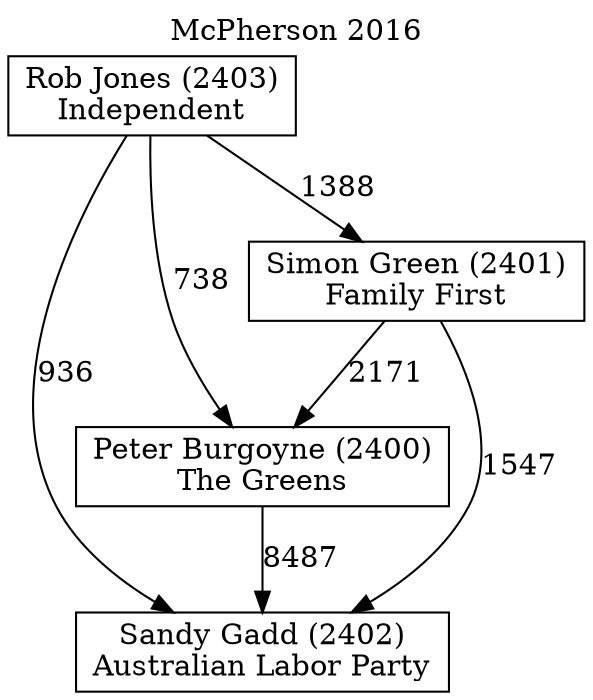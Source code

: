 // House preference flow
digraph "Sandy Gadd (2402)_McPherson_2016" {
	graph [label="McPherson 2016" labelloc=t mclimit=10]
	node [shape=box]
	"Sandy Gadd (2402)" [label="Sandy Gadd (2402)
Australian Labor Party"]
	"Peter Burgoyne (2400)" [label="Peter Burgoyne (2400)
The Greens"]
	"Simon Green (2401)" [label="Simon Green (2401)
Family First"]
	"Rob Jones (2403)" [label="Rob Jones (2403)
Independent"]
	"Peter Burgoyne (2400)" -> "Sandy Gadd (2402)" [label=8487]
	"Simon Green (2401)" -> "Sandy Gadd (2402)" [label=1547]
	"Rob Jones (2403)" -> "Sandy Gadd (2402)" [label=936]
	"Rob Jones (2403)" -> "Peter Burgoyne (2400)" [label=738]
	"Rob Jones (2403)" -> "Simon Green (2401)" [label=1388]
	"Simon Green (2401)" -> "Peter Burgoyne (2400)" [label=2171]
}
